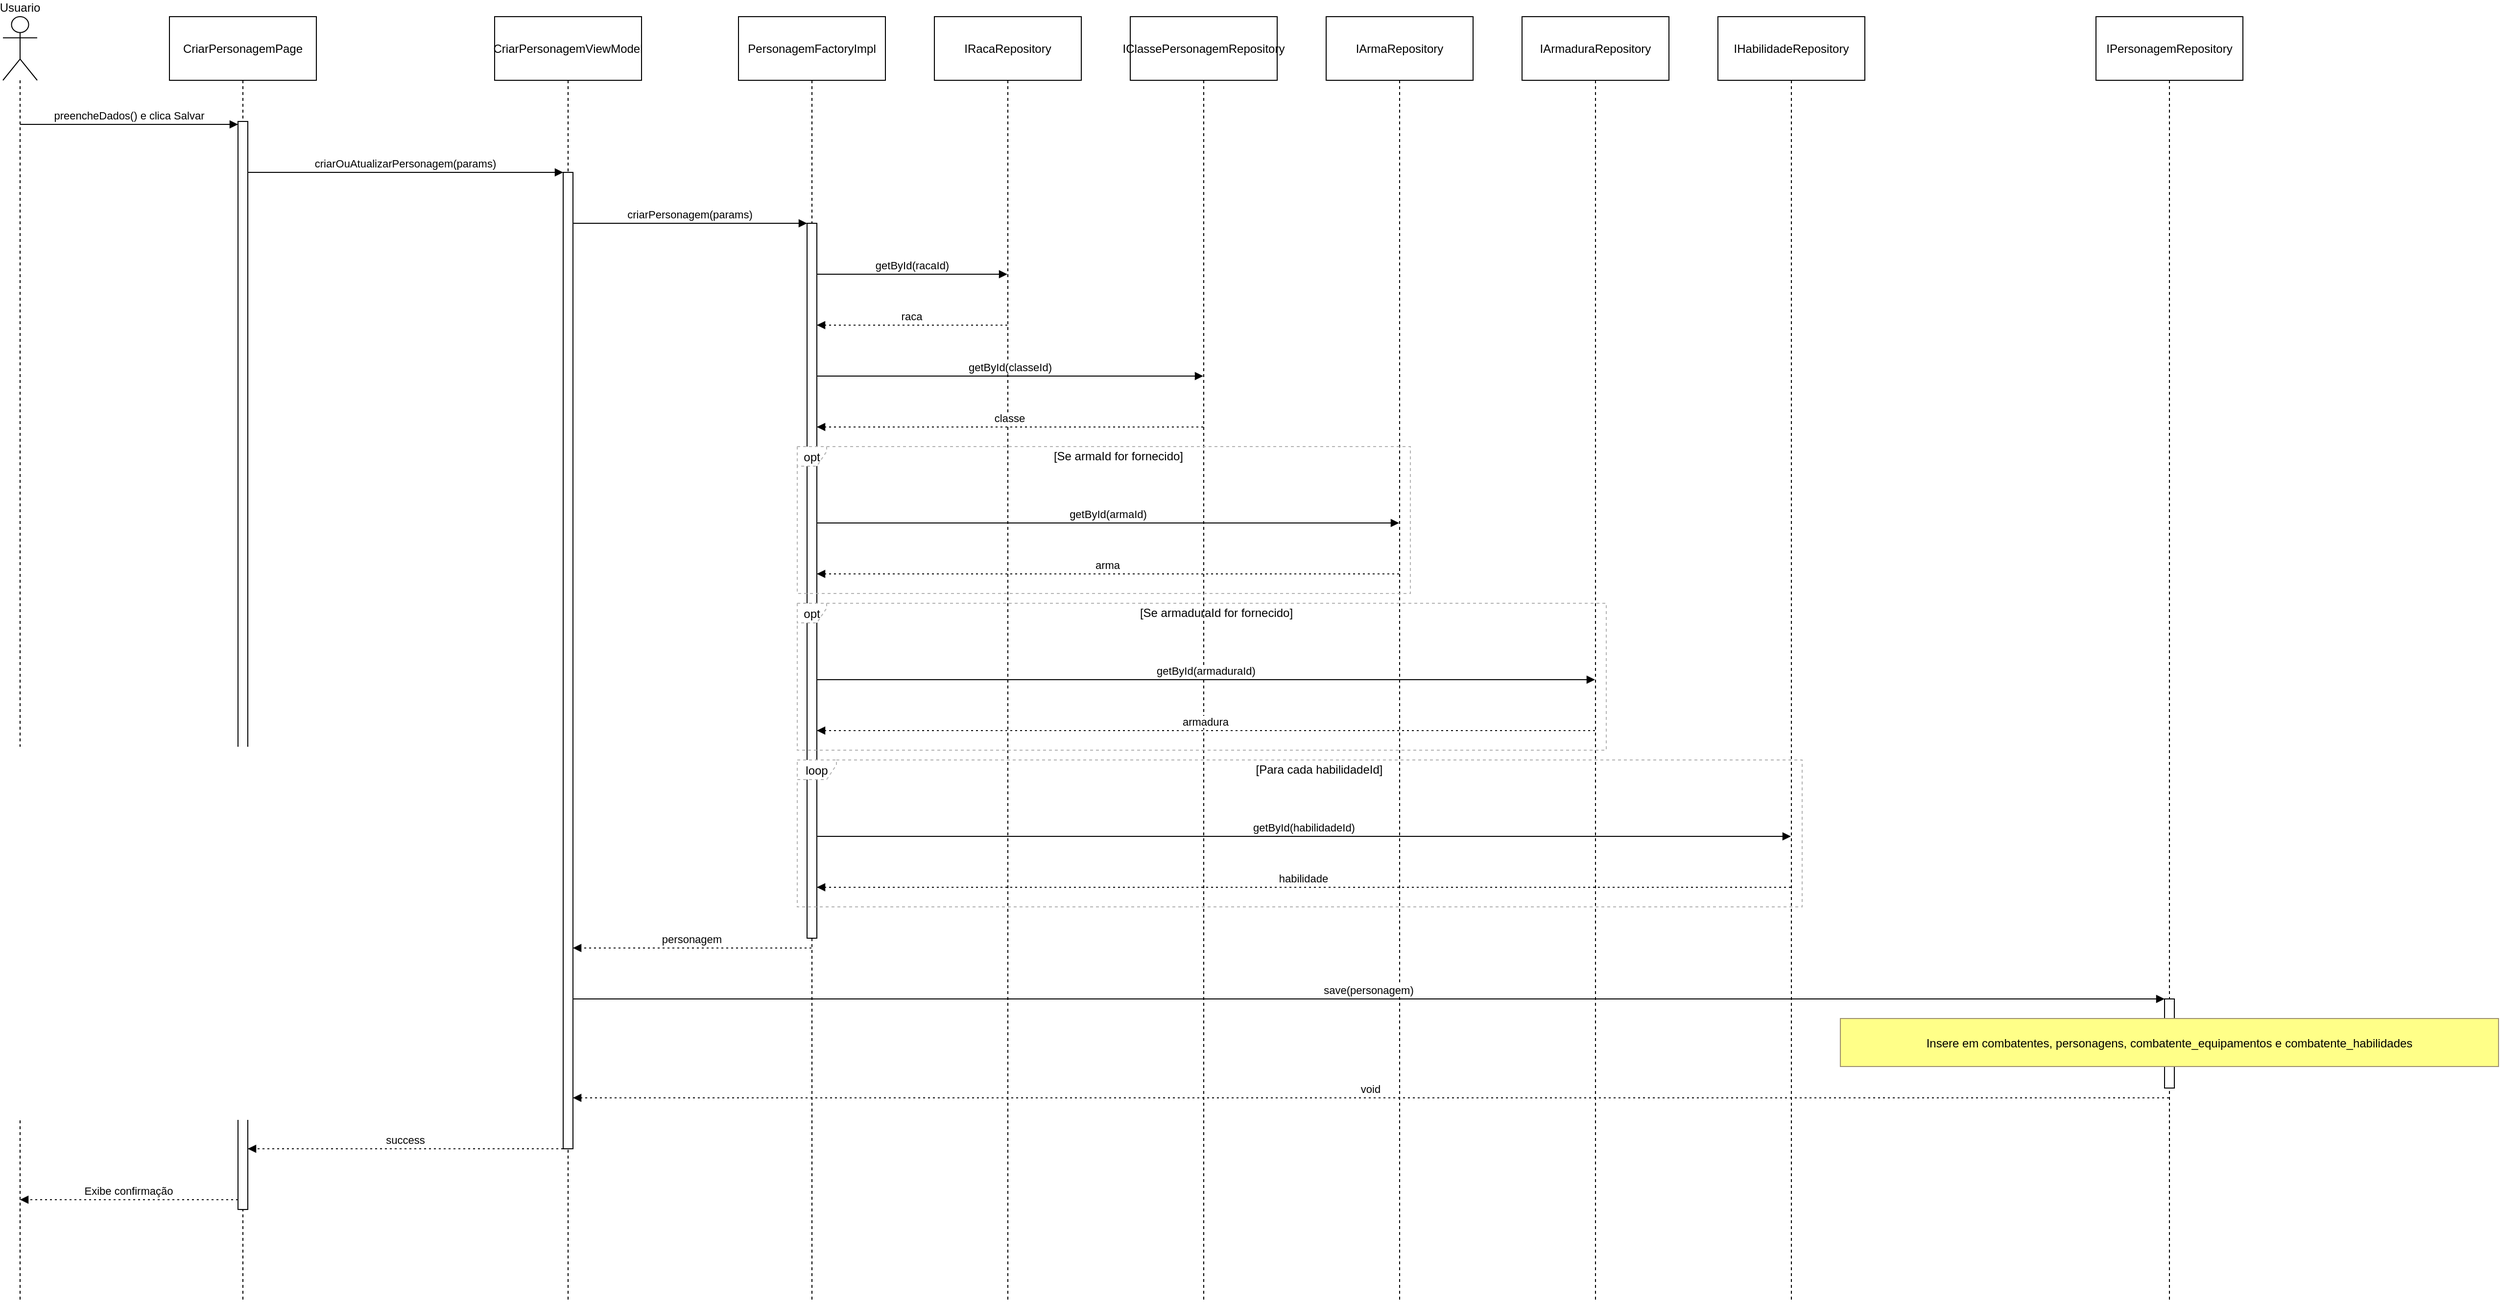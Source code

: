 <mxfile version="27.2.0">
  <diagram name="Página-1" id="VQOAlmv7uHuTX69eFy1N">
    <mxGraphModel grid="1" page="1" gridSize="10" guides="1" tooltips="1" connect="1" arrows="1" fold="1" pageScale="1" pageWidth="827" pageHeight="1169" math="0" shadow="0">
      <root>
        <mxCell id="0" />
        <mxCell id="1" parent="0" />
        <mxCell id="CVUoFzTjdxVKURmCJ-Hu-42" value="Usuario" style="shape=umlLifeline;perimeter=lifelinePerimeter;whiteSpace=wrap;container=1;dropTarget=0;collapsible=0;recursiveResize=0;outlineConnect=0;portConstraint=eastwest;newEdgeStyle={&quot;edgeStyle&quot;:&quot;elbowEdgeStyle&quot;,&quot;elbow&quot;:&quot;vertical&quot;,&quot;curved&quot;:0,&quot;rounded&quot;:0};participant=umlActor;verticalAlign=bottom;labelPosition=center;verticalLabelPosition=top;align=center;size=65;" vertex="1" parent="1">
          <mxGeometry x="20" y="20" width="35" height="1313" as="geometry" />
        </mxCell>
        <mxCell id="CVUoFzTjdxVKURmCJ-Hu-52" value="CriarPersonagemPage" style="shape=umlLifeline;perimeter=lifelinePerimeter;whiteSpace=wrap;container=1;dropTarget=0;collapsible=0;recursiveResize=0;outlineConnect=0;portConstraint=eastwest;newEdgeStyle={&quot;edgeStyle&quot;:&quot;elbowEdgeStyle&quot;,&quot;elbow&quot;:&quot;vertical&quot;,&quot;curved&quot;:0,&quot;rounded&quot;:0};size=65;" vertex="1" parent="1">
          <mxGeometry x="190" y="20" width="150" height="1313" as="geometry" />
        </mxCell>
        <mxCell id="CVUoFzTjdxVKURmCJ-Hu-53" value="" style="points=[];perimeter=orthogonalPerimeter;outlineConnect=0;targetShapes=umlLifeline;portConstraint=eastwest;newEdgeStyle={&quot;edgeStyle&quot;:&quot;elbowEdgeStyle&quot;,&quot;elbow&quot;:&quot;vertical&quot;,&quot;curved&quot;:0,&quot;rounded&quot;:0}" vertex="1" parent="CVUoFzTjdxVKURmCJ-Hu-52">
          <mxGeometry x="70" y="107" width="10" height="1111" as="geometry" />
        </mxCell>
        <mxCell id="CVUoFzTjdxVKURmCJ-Hu-54" value="CriarPersonagemViewModel" style="shape=umlLifeline;perimeter=lifelinePerimeter;whiteSpace=wrap;container=1;dropTarget=0;collapsible=0;recursiveResize=0;outlineConnect=0;portConstraint=eastwest;newEdgeStyle={&quot;edgeStyle&quot;:&quot;elbowEdgeStyle&quot;,&quot;elbow&quot;:&quot;vertical&quot;,&quot;curved&quot;:0,&quot;rounded&quot;:0};size=65;" vertex="1" parent="1">
          <mxGeometry x="522" y="20" width="150" height="1313" as="geometry" />
        </mxCell>
        <mxCell id="CVUoFzTjdxVKURmCJ-Hu-55" value="" style="points=[];perimeter=orthogonalPerimeter;outlineConnect=0;targetShapes=umlLifeline;portConstraint=eastwest;newEdgeStyle={&quot;edgeStyle&quot;:&quot;elbowEdgeStyle&quot;,&quot;elbow&quot;:&quot;vertical&quot;,&quot;curved&quot;:0,&quot;rounded&quot;:0}" vertex="1" parent="CVUoFzTjdxVKURmCJ-Hu-54">
          <mxGeometry x="70" y="159" width="10" height="997" as="geometry" />
        </mxCell>
        <mxCell id="CVUoFzTjdxVKURmCJ-Hu-56" value="PersonagemFactoryImpl" style="shape=umlLifeline;perimeter=lifelinePerimeter;whiteSpace=wrap;container=1;dropTarget=0;collapsible=0;recursiveResize=0;outlineConnect=0;portConstraint=eastwest;newEdgeStyle={&quot;edgeStyle&quot;:&quot;elbowEdgeStyle&quot;,&quot;elbow&quot;:&quot;vertical&quot;,&quot;curved&quot;:0,&quot;rounded&quot;:0};size=65;" vertex="1" parent="1">
          <mxGeometry x="771" y="20" width="150" height="1313" as="geometry" />
        </mxCell>
        <mxCell id="CVUoFzTjdxVKURmCJ-Hu-57" value="" style="points=[];perimeter=orthogonalPerimeter;outlineConnect=0;targetShapes=umlLifeline;portConstraint=eastwest;newEdgeStyle={&quot;edgeStyle&quot;:&quot;elbowEdgeStyle&quot;,&quot;elbow&quot;:&quot;vertical&quot;,&quot;curved&quot;:0,&quot;rounded&quot;:0}" vertex="1" parent="CVUoFzTjdxVKURmCJ-Hu-56">
          <mxGeometry x="70" y="211" width="10" height="730" as="geometry" />
        </mxCell>
        <mxCell id="CVUoFzTjdxVKURmCJ-Hu-58" value="IRacaRepository" style="shape=umlLifeline;perimeter=lifelinePerimeter;whiteSpace=wrap;container=1;dropTarget=0;collapsible=0;recursiveResize=0;outlineConnect=0;portConstraint=eastwest;newEdgeStyle={&quot;edgeStyle&quot;:&quot;elbowEdgeStyle&quot;,&quot;elbow&quot;:&quot;vertical&quot;,&quot;curved&quot;:0,&quot;rounded&quot;:0};size=65;" vertex="1" parent="1">
          <mxGeometry x="971" y="20" width="150" height="1313" as="geometry" />
        </mxCell>
        <mxCell id="CVUoFzTjdxVKURmCJ-Hu-59" value="IClassePersonagemRepository" style="shape=umlLifeline;perimeter=lifelinePerimeter;whiteSpace=wrap;container=1;dropTarget=0;collapsible=0;recursiveResize=0;outlineConnect=0;portConstraint=eastwest;newEdgeStyle={&quot;edgeStyle&quot;:&quot;elbowEdgeStyle&quot;,&quot;elbow&quot;:&quot;vertical&quot;,&quot;curved&quot;:0,&quot;rounded&quot;:0};size=65;" vertex="1" parent="1">
          <mxGeometry x="1171" y="20" width="150" height="1313" as="geometry" />
        </mxCell>
        <mxCell id="CVUoFzTjdxVKURmCJ-Hu-60" value="IArmaRepository" style="shape=umlLifeline;perimeter=lifelinePerimeter;whiteSpace=wrap;container=1;dropTarget=0;collapsible=0;recursiveResize=0;outlineConnect=0;portConstraint=eastwest;newEdgeStyle={&quot;edgeStyle&quot;:&quot;elbowEdgeStyle&quot;,&quot;elbow&quot;:&quot;vertical&quot;,&quot;curved&quot;:0,&quot;rounded&quot;:0};size=65;" vertex="1" parent="1">
          <mxGeometry x="1371" y="20" width="150" height="1313" as="geometry" />
        </mxCell>
        <mxCell id="CVUoFzTjdxVKURmCJ-Hu-61" value="IArmaduraRepository" style="shape=umlLifeline;perimeter=lifelinePerimeter;whiteSpace=wrap;container=1;dropTarget=0;collapsible=0;recursiveResize=0;outlineConnect=0;portConstraint=eastwest;newEdgeStyle={&quot;edgeStyle&quot;:&quot;elbowEdgeStyle&quot;,&quot;elbow&quot;:&quot;vertical&quot;,&quot;curved&quot;:0,&quot;rounded&quot;:0};size=65;" vertex="1" parent="1">
          <mxGeometry x="1571" y="20" width="150" height="1313" as="geometry" />
        </mxCell>
        <mxCell id="CVUoFzTjdxVKURmCJ-Hu-62" value="IHabilidadeRepository" style="shape=umlLifeline;perimeter=lifelinePerimeter;whiteSpace=wrap;container=1;dropTarget=0;collapsible=0;recursiveResize=0;outlineConnect=0;portConstraint=eastwest;newEdgeStyle={&quot;edgeStyle&quot;:&quot;elbowEdgeStyle&quot;,&quot;elbow&quot;:&quot;vertical&quot;,&quot;curved&quot;:0,&quot;rounded&quot;:0};size=65;" vertex="1" parent="1">
          <mxGeometry x="1771" y="20" width="150" height="1313" as="geometry" />
        </mxCell>
        <mxCell id="CVUoFzTjdxVKURmCJ-Hu-63" value="IPersonagemRepository" style="shape=umlLifeline;perimeter=lifelinePerimeter;whiteSpace=wrap;container=1;dropTarget=0;collapsible=0;recursiveResize=0;outlineConnect=0;portConstraint=eastwest;newEdgeStyle={&quot;edgeStyle&quot;:&quot;elbowEdgeStyle&quot;,&quot;elbow&quot;:&quot;vertical&quot;,&quot;curved&quot;:0,&quot;rounded&quot;:0};size=65;" vertex="1" parent="1">
          <mxGeometry x="2157" y="20" width="150" height="1313" as="geometry" />
        </mxCell>
        <mxCell id="CVUoFzTjdxVKURmCJ-Hu-64" value="" style="points=[];perimeter=orthogonalPerimeter;outlineConnect=0;targetShapes=umlLifeline;portConstraint=eastwest;newEdgeStyle={&quot;edgeStyle&quot;:&quot;elbowEdgeStyle&quot;,&quot;elbow&quot;:&quot;vertical&quot;,&quot;curved&quot;:0,&quot;rounded&quot;:0}" vertex="1" parent="CVUoFzTjdxVKURmCJ-Hu-63">
          <mxGeometry x="70" y="1003" width="10" height="91" as="geometry" />
        </mxCell>
        <mxCell id="CVUoFzTjdxVKURmCJ-Hu-65" value="opt" style="shape=umlFrame;dashed=1;pointerEvents=0;dropTarget=0;strokeColor=#B3B3B3;height=20;width=30" vertex="1" parent="1">
          <mxGeometry x="831" y="459" width="626" height="150" as="geometry" />
        </mxCell>
        <mxCell id="CVUoFzTjdxVKURmCJ-Hu-66" value="[Se armaId for fornecido]" style="text;strokeColor=none;fillColor=none;align=center;verticalAlign=middle;whiteSpace=wrap;" vertex="1" parent="CVUoFzTjdxVKURmCJ-Hu-65">
          <mxGeometry x="30" width="596" height="20" as="geometry" />
        </mxCell>
        <mxCell id="CVUoFzTjdxVKURmCJ-Hu-67" value="opt" style="shape=umlFrame;dashed=1;pointerEvents=0;dropTarget=0;strokeColor=#B3B3B3;height=20;width=30" vertex="1" parent="1">
          <mxGeometry x="831" y="619" width="826" height="150" as="geometry" />
        </mxCell>
        <mxCell id="CVUoFzTjdxVKURmCJ-Hu-68" value="[Se armaduraId for fornecido]" style="text;strokeColor=none;fillColor=none;align=center;verticalAlign=middle;whiteSpace=wrap;" vertex="1" parent="CVUoFzTjdxVKURmCJ-Hu-67">
          <mxGeometry x="30" width="796" height="20" as="geometry" />
        </mxCell>
        <mxCell id="CVUoFzTjdxVKURmCJ-Hu-69" value="loop" style="shape=umlFrame;dashed=1;pointerEvents=0;dropTarget=0;strokeColor=#B3B3B3;height=20;width=40" vertex="1" parent="1">
          <mxGeometry x="831" y="779" width="1026" height="150" as="geometry" />
        </mxCell>
        <mxCell id="CVUoFzTjdxVKURmCJ-Hu-70" value="[Para cada habilidadeId]" style="text;strokeColor=none;fillColor=none;align=center;verticalAlign=middle;whiteSpace=wrap;" vertex="1" parent="CVUoFzTjdxVKURmCJ-Hu-69">
          <mxGeometry x="40" width="986" height="20" as="geometry" />
        </mxCell>
        <mxCell id="CVUoFzTjdxVKURmCJ-Hu-71" value="preencheDados() e clica Salvar" style="verticalAlign=bottom;edgeStyle=elbowEdgeStyle;elbow=vertical;curved=0;rounded=0;endArrow=block;" edge="1" parent="1" source="CVUoFzTjdxVKURmCJ-Hu-42" target="CVUoFzTjdxVKURmCJ-Hu-53">
          <mxGeometry relative="1" as="geometry">
            <Array as="points">
              <mxPoint x="140" y="130" />
            </Array>
          </mxGeometry>
        </mxCell>
        <mxCell id="CVUoFzTjdxVKURmCJ-Hu-72" value="criarOuAtualizarPersonagem(params)" style="verticalAlign=bottom;edgeStyle=elbowEdgeStyle;elbow=vertical;curved=0;rounded=0;endArrow=block;" edge="1" parent="1" source="CVUoFzTjdxVKURmCJ-Hu-53" target="CVUoFzTjdxVKURmCJ-Hu-55">
          <mxGeometry relative="1" as="geometry">
            <Array as="points">
              <mxPoint x="442" y="179" />
            </Array>
          </mxGeometry>
        </mxCell>
        <mxCell id="CVUoFzTjdxVKURmCJ-Hu-73" value="criarPersonagem(params)" style="verticalAlign=bottom;edgeStyle=elbowEdgeStyle;elbow=vertical;curved=0;rounded=0;endArrow=block;" edge="1" parent="1" source="CVUoFzTjdxVKURmCJ-Hu-55" target="CVUoFzTjdxVKURmCJ-Hu-57">
          <mxGeometry relative="1" as="geometry">
            <Array as="points">
              <mxPoint x="732" y="231" />
            </Array>
          </mxGeometry>
        </mxCell>
        <mxCell id="CVUoFzTjdxVKURmCJ-Hu-74" value="getById(racaId)" style="verticalAlign=bottom;edgeStyle=elbowEdgeStyle;elbow=vertical;curved=0;rounded=0;endArrow=block;" edge="1" parent="1" source="CVUoFzTjdxVKURmCJ-Hu-57" target="CVUoFzTjdxVKURmCJ-Hu-58">
          <mxGeometry relative="1" as="geometry">
            <Array as="points">
              <mxPoint x="957" y="283" />
            </Array>
          </mxGeometry>
        </mxCell>
        <mxCell id="CVUoFzTjdxVKURmCJ-Hu-75" value="raca" style="verticalAlign=bottom;edgeStyle=elbowEdgeStyle;elbow=vertical;curved=0;rounded=0;dashed=1;dashPattern=2 3;endArrow=block;" edge="1" parent="1" source="CVUoFzTjdxVKURmCJ-Hu-58" target="CVUoFzTjdxVKURmCJ-Hu-57">
          <mxGeometry relative="1" as="geometry">
            <Array as="points">
              <mxPoint x="960" y="335" />
            </Array>
          </mxGeometry>
        </mxCell>
        <mxCell id="CVUoFzTjdxVKURmCJ-Hu-76" value="getById(classeId)" style="verticalAlign=bottom;edgeStyle=elbowEdgeStyle;elbow=vertical;curved=0;rounded=0;endArrow=block;" edge="1" parent="1" source="CVUoFzTjdxVKURmCJ-Hu-57" target="CVUoFzTjdxVKURmCJ-Hu-59">
          <mxGeometry relative="1" as="geometry">
            <Array as="points">
              <mxPoint x="1057" y="387" />
            </Array>
          </mxGeometry>
        </mxCell>
        <mxCell id="CVUoFzTjdxVKURmCJ-Hu-77" value="classe" style="verticalAlign=bottom;edgeStyle=elbowEdgeStyle;elbow=vertical;curved=0;rounded=0;dashed=1;dashPattern=2 3;endArrow=block;" edge="1" parent="1" source="CVUoFzTjdxVKURmCJ-Hu-59" target="CVUoFzTjdxVKURmCJ-Hu-57">
          <mxGeometry relative="1" as="geometry">
            <Array as="points">
              <mxPoint x="1060" y="439" />
            </Array>
          </mxGeometry>
        </mxCell>
        <mxCell id="CVUoFzTjdxVKURmCJ-Hu-78" value="getById(armaId)" style="verticalAlign=bottom;edgeStyle=elbowEdgeStyle;elbow=vertical;curved=0;rounded=0;endArrow=block;" edge="1" parent="1" source="CVUoFzTjdxVKURmCJ-Hu-57" target="CVUoFzTjdxVKURmCJ-Hu-60">
          <mxGeometry relative="1" as="geometry">
            <Array as="points">
              <mxPoint x="1157" y="537" />
            </Array>
          </mxGeometry>
        </mxCell>
        <mxCell id="CVUoFzTjdxVKURmCJ-Hu-79" value="arma" style="verticalAlign=bottom;edgeStyle=elbowEdgeStyle;elbow=vertical;curved=0;rounded=0;dashed=1;dashPattern=2 3;endArrow=block;" edge="1" parent="1" source="CVUoFzTjdxVKURmCJ-Hu-60" target="CVUoFzTjdxVKURmCJ-Hu-57">
          <mxGeometry relative="1" as="geometry">
            <Array as="points">
              <mxPoint x="1160" y="589" />
            </Array>
          </mxGeometry>
        </mxCell>
        <mxCell id="CVUoFzTjdxVKURmCJ-Hu-80" value="getById(armaduraId)" style="verticalAlign=bottom;edgeStyle=elbowEdgeStyle;elbow=vertical;curved=0;rounded=0;endArrow=block;" edge="1" parent="1" source="CVUoFzTjdxVKURmCJ-Hu-57" target="CVUoFzTjdxVKURmCJ-Hu-61">
          <mxGeometry relative="1" as="geometry">
            <Array as="points">
              <mxPoint x="1257" y="697" />
            </Array>
          </mxGeometry>
        </mxCell>
        <mxCell id="CVUoFzTjdxVKURmCJ-Hu-81" value="armadura" style="verticalAlign=bottom;edgeStyle=elbowEdgeStyle;elbow=vertical;curved=0;rounded=0;dashed=1;dashPattern=2 3;endArrow=block;" edge="1" parent="1" source="CVUoFzTjdxVKURmCJ-Hu-61" target="CVUoFzTjdxVKURmCJ-Hu-57">
          <mxGeometry relative="1" as="geometry">
            <Array as="points">
              <mxPoint x="1260" y="749" />
            </Array>
          </mxGeometry>
        </mxCell>
        <mxCell id="CVUoFzTjdxVKURmCJ-Hu-82" value="getById(habilidadeId)" style="verticalAlign=bottom;edgeStyle=elbowEdgeStyle;elbow=vertical;curved=0;rounded=0;endArrow=block;" edge="1" parent="1" source="CVUoFzTjdxVKURmCJ-Hu-57" target="CVUoFzTjdxVKURmCJ-Hu-62">
          <mxGeometry relative="1" as="geometry">
            <Array as="points">
              <mxPoint x="1357" y="857" />
            </Array>
          </mxGeometry>
        </mxCell>
        <mxCell id="CVUoFzTjdxVKURmCJ-Hu-83" value="habilidade" style="verticalAlign=bottom;edgeStyle=elbowEdgeStyle;elbow=vertical;curved=0;rounded=0;dashed=1;dashPattern=2 3;endArrow=block;" edge="1" parent="1" source="CVUoFzTjdxVKURmCJ-Hu-62" target="CVUoFzTjdxVKURmCJ-Hu-57">
          <mxGeometry relative="1" as="geometry">
            <Array as="points">
              <mxPoint x="1360" y="909" />
            </Array>
          </mxGeometry>
        </mxCell>
        <mxCell id="CVUoFzTjdxVKURmCJ-Hu-84" value="personagem" style="verticalAlign=bottom;edgeStyle=elbowEdgeStyle;elbow=vertical;curved=0;rounded=0;dashed=1;dashPattern=2 3;endArrow=block;" edge="1" parent="1" source="CVUoFzTjdxVKURmCJ-Hu-56" target="CVUoFzTjdxVKURmCJ-Hu-55">
          <mxGeometry relative="1" as="geometry">
            <Array as="points">
              <mxPoint x="733" y="971" />
            </Array>
          </mxGeometry>
        </mxCell>
        <mxCell id="CVUoFzTjdxVKURmCJ-Hu-85" value="save(personagem)" style="verticalAlign=bottom;edgeStyle=elbowEdgeStyle;elbow=vertical;curved=0;rounded=0;endArrow=block;" edge="1" parent="1" source="CVUoFzTjdxVKURmCJ-Hu-55" target="CVUoFzTjdxVKURmCJ-Hu-64">
          <mxGeometry relative="1" as="geometry">
            <Array as="points">
              <mxPoint x="1425" y="1023" />
            </Array>
          </mxGeometry>
        </mxCell>
        <mxCell id="CVUoFzTjdxVKURmCJ-Hu-86" value="void" style="verticalAlign=bottom;edgeStyle=elbowEdgeStyle;elbow=vertical;curved=0;rounded=0;dashed=1;dashPattern=2 3;endArrow=block;" edge="1" parent="1" source="CVUoFzTjdxVKURmCJ-Hu-63" target="CVUoFzTjdxVKURmCJ-Hu-55">
          <mxGeometry relative="1" as="geometry">
            <Array as="points">
              <mxPoint x="1426" y="1124" />
            </Array>
          </mxGeometry>
        </mxCell>
        <mxCell id="CVUoFzTjdxVKURmCJ-Hu-87" value="success" style="verticalAlign=bottom;edgeStyle=elbowEdgeStyle;elbow=vertical;curved=0;rounded=0;dashed=1;dashPattern=2 3;endArrow=block;" edge="1" parent="1" source="CVUoFzTjdxVKURmCJ-Hu-55" target="CVUoFzTjdxVKURmCJ-Hu-53">
          <mxGeometry relative="1" as="geometry">
            <Array as="points">
              <mxPoint x="443" y="1176" />
            </Array>
          </mxGeometry>
        </mxCell>
        <mxCell id="CVUoFzTjdxVKURmCJ-Hu-88" value="Exibe confirmação" style="verticalAlign=bottom;edgeStyle=elbowEdgeStyle;elbow=vertical;curved=0;rounded=0;dashed=1;dashPattern=2 3;endArrow=block;" edge="1" parent="1" source="CVUoFzTjdxVKURmCJ-Hu-53" target="CVUoFzTjdxVKURmCJ-Hu-42">
          <mxGeometry relative="1" as="geometry">
            <Array as="points">
              <mxPoint x="190" y="1228" />
            </Array>
          </mxGeometry>
        </mxCell>
        <mxCell id="CVUoFzTjdxVKURmCJ-Hu-89" value="Insere em combatentes, personagens, combatente_equipamentos e combatente_habilidades" style="fillColor=#ffff88;strokeColor=#9E916F;" vertex="1" parent="1">
          <mxGeometry x="1896" y="1043" width="672" height="49" as="geometry" />
        </mxCell>
      </root>
    </mxGraphModel>
  </diagram>
</mxfile>
